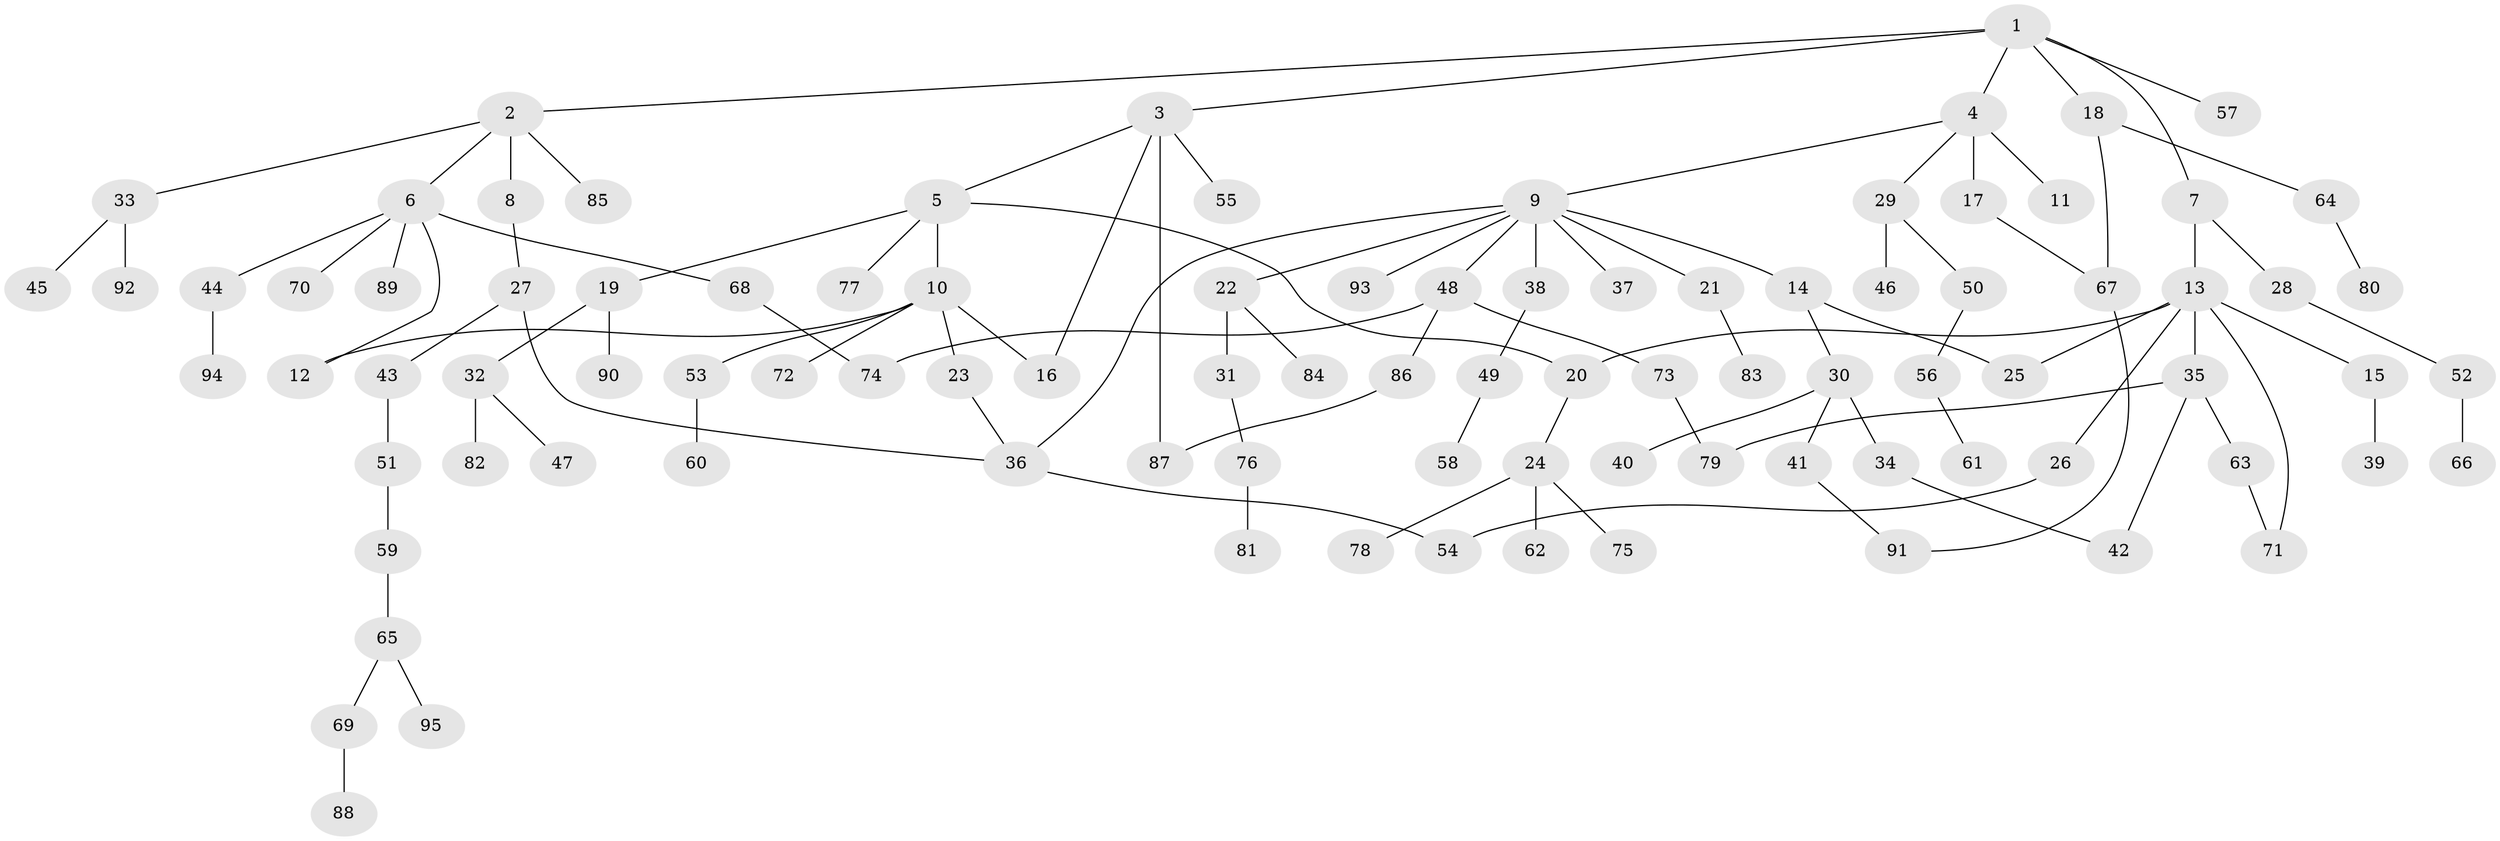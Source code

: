 // coarse degree distribution, {5: 0.034482758620689655, 8: 0.034482758620689655, 4: 0.1724137931034483, 1: 0.3103448275862069, 3: 0.10344827586206896, 6: 0.034482758620689655, 2: 0.27586206896551724, 7: 0.034482758620689655}
// Generated by graph-tools (version 1.1) at 2025/48/03/04/25 22:48:57]
// undirected, 95 vertices, 108 edges
graph export_dot {
  node [color=gray90,style=filled];
  1;
  2;
  3;
  4;
  5;
  6;
  7;
  8;
  9;
  10;
  11;
  12;
  13;
  14;
  15;
  16;
  17;
  18;
  19;
  20;
  21;
  22;
  23;
  24;
  25;
  26;
  27;
  28;
  29;
  30;
  31;
  32;
  33;
  34;
  35;
  36;
  37;
  38;
  39;
  40;
  41;
  42;
  43;
  44;
  45;
  46;
  47;
  48;
  49;
  50;
  51;
  52;
  53;
  54;
  55;
  56;
  57;
  58;
  59;
  60;
  61;
  62;
  63;
  64;
  65;
  66;
  67;
  68;
  69;
  70;
  71;
  72;
  73;
  74;
  75;
  76;
  77;
  78;
  79;
  80;
  81;
  82;
  83;
  84;
  85;
  86;
  87;
  88;
  89;
  90;
  91;
  92;
  93;
  94;
  95;
  1 -- 2;
  1 -- 3;
  1 -- 4;
  1 -- 7;
  1 -- 18;
  1 -- 57;
  2 -- 6;
  2 -- 8;
  2 -- 33;
  2 -- 85;
  3 -- 5;
  3 -- 55;
  3 -- 87;
  3 -- 16;
  4 -- 9;
  4 -- 11;
  4 -- 17;
  4 -- 29;
  5 -- 10;
  5 -- 19;
  5 -- 20;
  5 -- 77;
  6 -- 12;
  6 -- 44;
  6 -- 68;
  6 -- 70;
  6 -- 89;
  7 -- 13;
  7 -- 28;
  8 -- 27;
  9 -- 14;
  9 -- 21;
  9 -- 22;
  9 -- 37;
  9 -- 38;
  9 -- 48;
  9 -- 93;
  9 -- 36;
  10 -- 16;
  10 -- 23;
  10 -- 53;
  10 -- 72;
  10 -- 12;
  13 -- 15;
  13 -- 26;
  13 -- 35;
  13 -- 25;
  13 -- 20;
  13 -- 71;
  14 -- 25;
  14 -- 30;
  15 -- 39;
  17 -- 67;
  18 -- 64;
  18 -- 67;
  19 -- 32;
  19 -- 90;
  20 -- 24;
  21 -- 83;
  22 -- 31;
  22 -- 84;
  23 -- 36;
  24 -- 62;
  24 -- 75;
  24 -- 78;
  26 -- 54;
  27 -- 36;
  27 -- 43;
  28 -- 52;
  29 -- 46;
  29 -- 50;
  30 -- 34;
  30 -- 40;
  30 -- 41;
  31 -- 76;
  32 -- 47;
  32 -- 82;
  33 -- 45;
  33 -- 92;
  34 -- 42;
  35 -- 63;
  35 -- 79;
  35 -- 42;
  36 -- 54;
  38 -- 49;
  41 -- 91;
  43 -- 51;
  44 -- 94;
  48 -- 73;
  48 -- 74;
  48 -- 86;
  49 -- 58;
  50 -- 56;
  51 -- 59;
  52 -- 66;
  53 -- 60;
  56 -- 61;
  59 -- 65;
  63 -- 71;
  64 -- 80;
  65 -- 69;
  65 -- 95;
  67 -- 91;
  68 -- 74;
  69 -- 88;
  73 -- 79;
  76 -- 81;
  86 -- 87;
}
